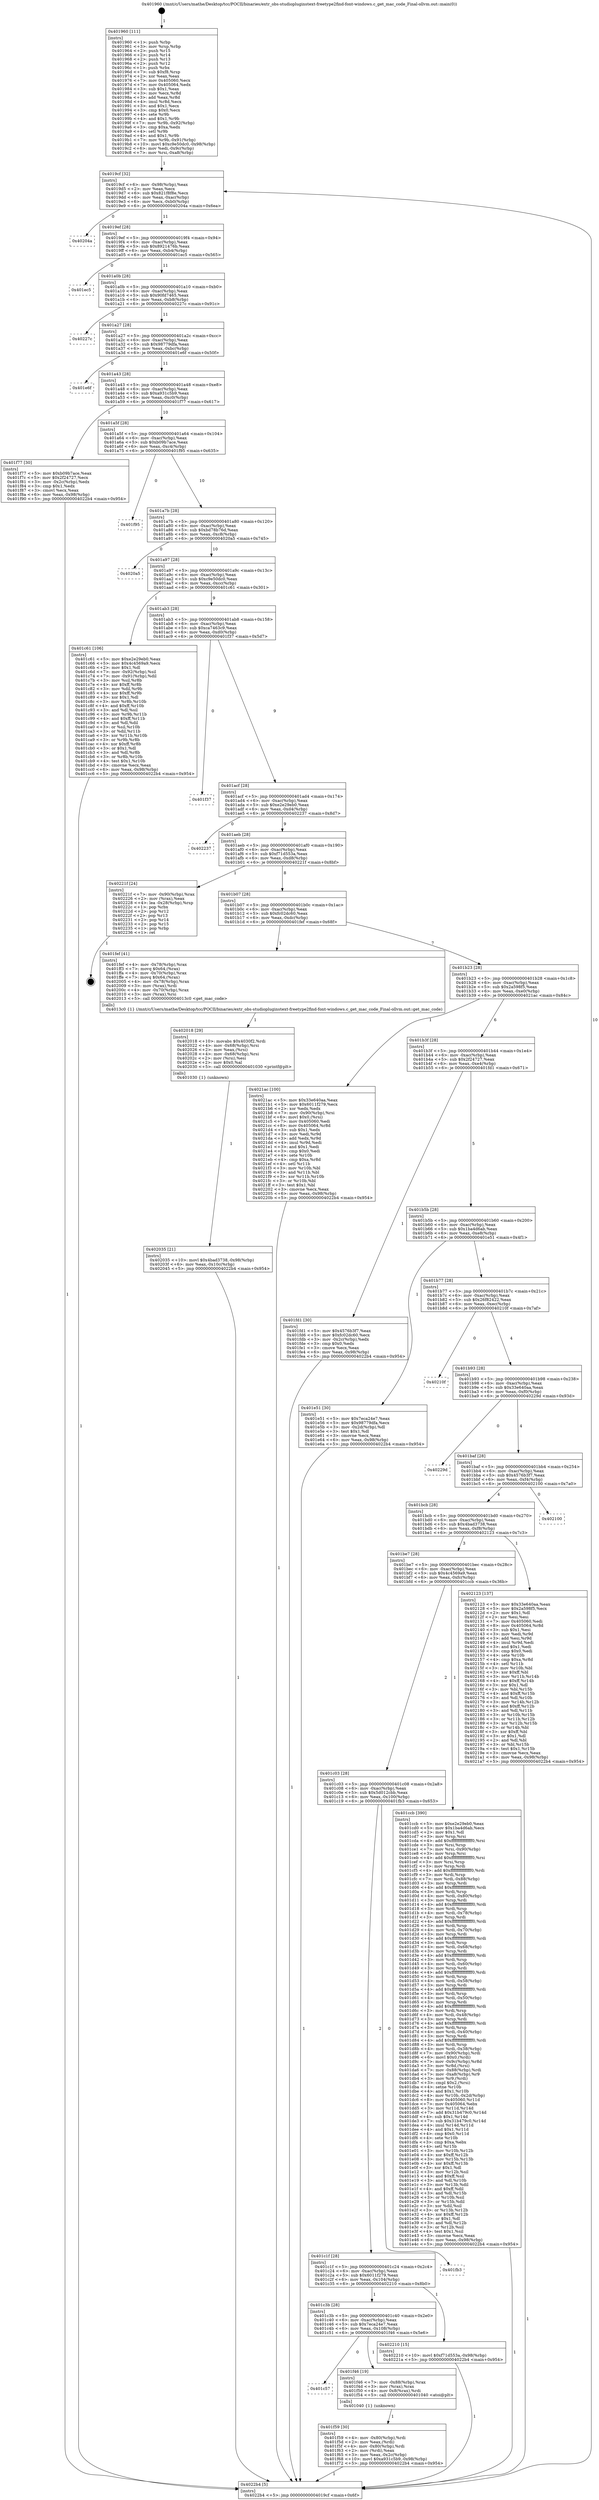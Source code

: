 digraph "0x401960" {
  label = "0x401960 (/mnt/c/Users/mathe/Desktop/tcc/POCII/binaries/extr_obs-studiopluginstext-freetype2find-font-windows.c_get_mac_code_Final-ollvm.out::main(0))"
  labelloc = "t"
  node[shape=record]

  Entry [label="",width=0.3,height=0.3,shape=circle,fillcolor=black,style=filled]
  "0x4019cf" [label="{
     0x4019cf [32]\l
     | [instrs]\l
     &nbsp;&nbsp;0x4019cf \<+6\>: mov -0x98(%rbp),%eax\l
     &nbsp;&nbsp;0x4019d5 \<+2\>: mov %eax,%ecx\l
     &nbsp;&nbsp;0x4019d7 \<+6\>: sub $0x821f8f8e,%ecx\l
     &nbsp;&nbsp;0x4019dd \<+6\>: mov %eax,-0xac(%rbp)\l
     &nbsp;&nbsp;0x4019e3 \<+6\>: mov %ecx,-0xb0(%rbp)\l
     &nbsp;&nbsp;0x4019e9 \<+6\>: je 000000000040204a \<main+0x6ea\>\l
  }"]
  "0x40204a" [label="{
     0x40204a\l
  }", style=dashed]
  "0x4019ef" [label="{
     0x4019ef [28]\l
     | [instrs]\l
     &nbsp;&nbsp;0x4019ef \<+5\>: jmp 00000000004019f4 \<main+0x94\>\l
     &nbsp;&nbsp;0x4019f4 \<+6\>: mov -0xac(%rbp),%eax\l
     &nbsp;&nbsp;0x4019fa \<+5\>: sub $0x8921476b,%eax\l
     &nbsp;&nbsp;0x4019ff \<+6\>: mov %eax,-0xb4(%rbp)\l
     &nbsp;&nbsp;0x401a05 \<+6\>: je 0000000000401ec5 \<main+0x565\>\l
  }"]
  Exit [label="",width=0.3,height=0.3,shape=circle,fillcolor=black,style=filled,peripheries=2]
  "0x401ec5" [label="{
     0x401ec5\l
  }", style=dashed]
  "0x401a0b" [label="{
     0x401a0b [28]\l
     | [instrs]\l
     &nbsp;&nbsp;0x401a0b \<+5\>: jmp 0000000000401a10 \<main+0xb0\>\l
     &nbsp;&nbsp;0x401a10 \<+6\>: mov -0xac(%rbp),%eax\l
     &nbsp;&nbsp;0x401a16 \<+5\>: sub $0x90fd7465,%eax\l
     &nbsp;&nbsp;0x401a1b \<+6\>: mov %eax,-0xb8(%rbp)\l
     &nbsp;&nbsp;0x401a21 \<+6\>: je 000000000040227c \<main+0x91c\>\l
  }"]
  "0x402035" [label="{
     0x402035 [21]\l
     | [instrs]\l
     &nbsp;&nbsp;0x402035 \<+10\>: movl $0x4bad3738,-0x98(%rbp)\l
     &nbsp;&nbsp;0x40203f \<+6\>: mov %eax,-0x10c(%rbp)\l
     &nbsp;&nbsp;0x402045 \<+5\>: jmp 00000000004022b4 \<main+0x954\>\l
  }"]
  "0x40227c" [label="{
     0x40227c\l
  }", style=dashed]
  "0x401a27" [label="{
     0x401a27 [28]\l
     | [instrs]\l
     &nbsp;&nbsp;0x401a27 \<+5\>: jmp 0000000000401a2c \<main+0xcc\>\l
     &nbsp;&nbsp;0x401a2c \<+6\>: mov -0xac(%rbp),%eax\l
     &nbsp;&nbsp;0x401a32 \<+5\>: sub $0x98779dfa,%eax\l
     &nbsp;&nbsp;0x401a37 \<+6\>: mov %eax,-0xbc(%rbp)\l
     &nbsp;&nbsp;0x401a3d \<+6\>: je 0000000000401e6f \<main+0x50f\>\l
  }"]
  "0x402018" [label="{
     0x402018 [29]\l
     | [instrs]\l
     &nbsp;&nbsp;0x402018 \<+10\>: movabs $0x4030f2,%rdi\l
     &nbsp;&nbsp;0x402022 \<+4\>: mov -0x68(%rbp),%rsi\l
     &nbsp;&nbsp;0x402026 \<+2\>: mov %eax,(%rsi)\l
     &nbsp;&nbsp;0x402028 \<+4\>: mov -0x68(%rbp),%rsi\l
     &nbsp;&nbsp;0x40202c \<+2\>: mov (%rsi),%esi\l
     &nbsp;&nbsp;0x40202e \<+2\>: mov $0x0,%al\l
     &nbsp;&nbsp;0x402030 \<+5\>: call 0000000000401030 \<printf@plt\>\l
     | [calls]\l
     &nbsp;&nbsp;0x401030 \{1\} (unknown)\l
  }"]
  "0x401e6f" [label="{
     0x401e6f\l
  }", style=dashed]
  "0x401a43" [label="{
     0x401a43 [28]\l
     | [instrs]\l
     &nbsp;&nbsp;0x401a43 \<+5\>: jmp 0000000000401a48 \<main+0xe8\>\l
     &nbsp;&nbsp;0x401a48 \<+6\>: mov -0xac(%rbp),%eax\l
     &nbsp;&nbsp;0x401a4e \<+5\>: sub $0xa931c5b9,%eax\l
     &nbsp;&nbsp;0x401a53 \<+6\>: mov %eax,-0xc0(%rbp)\l
     &nbsp;&nbsp;0x401a59 \<+6\>: je 0000000000401f77 \<main+0x617\>\l
  }"]
  "0x401f59" [label="{
     0x401f59 [30]\l
     | [instrs]\l
     &nbsp;&nbsp;0x401f59 \<+4\>: mov -0x80(%rbp),%rdi\l
     &nbsp;&nbsp;0x401f5d \<+2\>: mov %eax,(%rdi)\l
     &nbsp;&nbsp;0x401f5f \<+4\>: mov -0x80(%rbp),%rdi\l
     &nbsp;&nbsp;0x401f63 \<+2\>: mov (%rdi),%eax\l
     &nbsp;&nbsp;0x401f65 \<+3\>: mov %eax,-0x2c(%rbp)\l
     &nbsp;&nbsp;0x401f68 \<+10\>: movl $0xa931c5b9,-0x98(%rbp)\l
     &nbsp;&nbsp;0x401f72 \<+5\>: jmp 00000000004022b4 \<main+0x954\>\l
  }"]
  "0x401f77" [label="{
     0x401f77 [30]\l
     | [instrs]\l
     &nbsp;&nbsp;0x401f77 \<+5\>: mov $0xb09b7ace,%eax\l
     &nbsp;&nbsp;0x401f7c \<+5\>: mov $0x2f24727,%ecx\l
     &nbsp;&nbsp;0x401f81 \<+3\>: mov -0x2c(%rbp),%edx\l
     &nbsp;&nbsp;0x401f84 \<+3\>: cmp $0x1,%edx\l
     &nbsp;&nbsp;0x401f87 \<+3\>: cmovl %ecx,%eax\l
     &nbsp;&nbsp;0x401f8a \<+6\>: mov %eax,-0x98(%rbp)\l
     &nbsp;&nbsp;0x401f90 \<+5\>: jmp 00000000004022b4 \<main+0x954\>\l
  }"]
  "0x401a5f" [label="{
     0x401a5f [28]\l
     | [instrs]\l
     &nbsp;&nbsp;0x401a5f \<+5\>: jmp 0000000000401a64 \<main+0x104\>\l
     &nbsp;&nbsp;0x401a64 \<+6\>: mov -0xac(%rbp),%eax\l
     &nbsp;&nbsp;0x401a6a \<+5\>: sub $0xb09b7ace,%eax\l
     &nbsp;&nbsp;0x401a6f \<+6\>: mov %eax,-0xc4(%rbp)\l
     &nbsp;&nbsp;0x401a75 \<+6\>: je 0000000000401f95 \<main+0x635\>\l
  }"]
  "0x401c57" [label="{
     0x401c57\l
  }", style=dashed]
  "0x401f95" [label="{
     0x401f95\l
  }", style=dashed]
  "0x401a7b" [label="{
     0x401a7b [28]\l
     | [instrs]\l
     &nbsp;&nbsp;0x401a7b \<+5\>: jmp 0000000000401a80 \<main+0x120\>\l
     &nbsp;&nbsp;0x401a80 \<+6\>: mov -0xac(%rbp),%eax\l
     &nbsp;&nbsp;0x401a86 \<+5\>: sub $0xbd78b76d,%eax\l
     &nbsp;&nbsp;0x401a8b \<+6\>: mov %eax,-0xc8(%rbp)\l
     &nbsp;&nbsp;0x401a91 \<+6\>: je 00000000004020a5 \<main+0x745\>\l
  }"]
  "0x401f46" [label="{
     0x401f46 [19]\l
     | [instrs]\l
     &nbsp;&nbsp;0x401f46 \<+7\>: mov -0x88(%rbp),%rax\l
     &nbsp;&nbsp;0x401f4d \<+3\>: mov (%rax),%rax\l
     &nbsp;&nbsp;0x401f50 \<+4\>: mov 0x8(%rax),%rdi\l
     &nbsp;&nbsp;0x401f54 \<+5\>: call 0000000000401040 \<atoi@plt\>\l
     | [calls]\l
     &nbsp;&nbsp;0x401040 \{1\} (unknown)\l
  }"]
  "0x4020a5" [label="{
     0x4020a5\l
  }", style=dashed]
  "0x401a97" [label="{
     0x401a97 [28]\l
     | [instrs]\l
     &nbsp;&nbsp;0x401a97 \<+5\>: jmp 0000000000401a9c \<main+0x13c\>\l
     &nbsp;&nbsp;0x401a9c \<+6\>: mov -0xac(%rbp),%eax\l
     &nbsp;&nbsp;0x401aa2 \<+5\>: sub $0xc9e50dc0,%eax\l
     &nbsp;&nbsp;0x401aa7 \<+6\>: mov %eax,-0xcc(%rbp)\l
     &nbsp;&nbsp;0x401aad \<+6\>: je 0000000000401c61 \<main+0x301\>\l
  }"]
  "0x401c3b" [label="{
     0x401c3b [28]\l
     | [instrs]\l
     &nbsp;&nbsp;0x401c3b \<+5\>: jmp 0000000000401c40 \<main+0x2e0\>\l
     &nbsp;&nbsp;0x401c40 \<+6\>: mov -0xac(%rbp),%eax\l
     &nbsp;&nbsp;0x401c46 \<+5\>: sub $0x7eca24e7,%eax\l
     &nbsp;&nbsp;0x401c4b \<+6\>: mov %eax,-0x108(%rbp)\l
     &nbsp;&nbsp;0x401c51 \<+6\>: je 0000000000401f46 \<main+0x5e6\>\l
  }"]
  "0x401c61" [label="{
     0x401c61 [106]\l
     | [instrs]\l
     &nbsp;&nbsp;0x401c61 \<+5\>: mov $0xe2e29eb0,%eax\l
     &nbsp;&nbsp;0x401c66 \<+5\>: mov $0x4c4569a9,%ecx\l
     &nbsp;&nbsp;0x401c6b \<+2\>: mov $0x1,%dl\l
     &nbsp;&nbsp;0x401c6d \<+7\>: mov -0x92(%rbp),%sil\l
     &nbsp;&nbsp;0x401c74 \<+7\>: mov -0x91(%rbp),%dil\l
     &nbsp;&nbsp;0x401c7b \<+3\>: mov %sil,%r8b\l
     &nbsp;&nbsp;0x401c7e \<+4\>: xor $0xff,%r8b\l
     &nbsp;&nbsp;0x401c82 \<+3\>: mov %dil,%r9b\l
     &nbsp;&nbsp;0x401c85 \<+4\>: xor $0xff,%r9b\l
     &nbsp;&nbsp;0x401c89 \<+3\>: xor $0x1,%dl\l
     &nbsp;&nbsp;0x401c8c \<+3\>: mov %r8b,%r10b\l
     &nbsp;&nbsp;0x401c8f \<+4\>: and $0xff,%r10b\l
     &nbsp;&nbsp;0x401c93 \<+3\>: and %dl,%sil\l
     &nbsp;&nbsp;0x401c96 \<+3\>: mov %r9b,%r11b\l
     &nbsp;&nbsp;0x401c99 \<+4\>: and $0xff,%r11b\l
     &nbsp;&nbsp;0x401c9d \<+3\>: and %dl,%dil\l
     &nbsp;&nbsp;0x401ca0 \<+3\>: or %sil,%r10b\l
     &nbsp;&nbsp;0x401ca3 \<+3\>: or %dil,%r11b\l
     &nbsp;&nbsp;0x401ca6 \<+3\>: xor %r11b,%r10b\l
     &nbsp;&nbsp;0x401ca9 \<+3\>: or %r9b,%r8b\l
     &nbsp;&nbsp;0x401cac \<+4\>: xor $0xff,%r8b\l
     &nbsp;&nbsp;0x401cb0 \<+3\>: or $0x1,%dl\l
     &nbsp;&nbsp;0x401cb3 \<+3\>: and %dl,%r8b\l
     &nbsp;&nbsp;0x401cb6 \<+3\>: or %r8b,%r10b\l
     &nbsp;&nbsp;0x401cb9 \<+4\>: test $0x1,%r10b\l
     &nbsp;&nbsp;0x401cbd \<+3\>: cmovne %ecx,%eax\l
     &nbsp;&nbsp;0x401cc0 \<+6\>: mov %eax,-0x98(%rbp)\l
     &nbsp;&nbsp;0x401cc6 \<+5\>: jmp 00000000004022b4 \<main+0x954\>\l
  }"]
  "0x401ab3" [label="{
     0x401ab3 [28]\l
     | [instrs]\l
     &nbsp;&nbsp;0x401ab3 \<+5\>: jmp 0000000000401ab8 \<main+0x158\>\l
     &nbsp;&nbsp;0x401ab8 \<+6\>: mov -0xac(%rbp),%eax\l
     &nbsp;&nbsp;0x401abe \<+5\>: sub $0xca7463c9,%eax\l
     &nbsp;&nbsp;0x401ac3 \<+6\>: mov %eax,-0xd0(%rbp)\l
     &nbsp;&nbsp;0x401ac9 \<+6\>: je 0000000000401f37 \<main+0x5d7\>\l
  }"]
  "0x4022b4" [label="{
     0x4022b4 [5]\l
     | [instrs]\l
     &nbsp;&nbsp;0x4022b4 \<+5\>: jmp 00000000004019cf \<main+0x6f\>\l
  }"]
  "0x401960" [label="{
     0x401960 [111]\l
     | [instrs]\l
     &nbsp;&nbsp;0x401960 \<+1\>: push %rbp\l
     &nbsp;&nbsp;0x401961 \<+3\>: mov %rsp,%rbp\l
     &nbsp;&nbsp;0x401964 \<+2\>: push %r15\l
     &nbsp;&nbsp;0x401966 \<+2\>: push %r14\l
     &nbsp;&nbsp;0x401968 \<+2\>: push %r13\l
     &nbsp;&nbsp;0x40196a \<+2\>: push %r12\l
     &nbsp;&nbsp;0x40196c \<+1\>: push %rbx\l
     &nbsp;&nbsp;0x40196d \<+7\>: sub $0xf8,%rsp\l
     &nbsp;&nbsp;0x401974 \<+2\>: xor %eax,%eax\l
     &nbsp;&nbsp;0x401976 \<+7\>: mov 0x405060,%ecx\l
     &nbsp;&nbsp;0x40197d \<+7\>: mov 0x405064,%edx\l
     &nbsp;&nbsp;0x401984 \<+3\>: sub $0x1,%eax\l
     &nbsp;&nbsp;0x401987 \<+3\>: mov %ecx,%r8d\l
     &nbsp;&nbsp;0x40198a \<+3\>: add %eax,%r8d\l
     &nbsp;&nbsp;0x40198d \<+4\>: imul %r8d,%ecx\l
     &nbsp;&nbsp;0x401991 \<+3\>: and $0x1,%ecx\l
     &nbsp;&nbsp;0x401994 \<+3\>: cmp $0x0,%ecx\l
     &nbsp;&nbsp;0x401997 \<+4\>: sete %r9b\l
     &nbsp;&nbsp;0x40199b \<+4\>: and $0x1,%r9b\l
     &nbsp;&nbsp;0x40199f \<+7\>: mov %r9b,-0x92(%rbp)\l
     &nbsp;&nbsp;0x4019a6 \<+3\>: cmp $0xa,%edx\l
     &nbsp;&nbsp;0x4019a9 \<+4\>: setl %r9b\l
     &nbsp;&nbsp;0x4019ad \<+4\>: and $0x1,%r9b\l
     &nbsp;&nbsp;0x4019b1 \<+7\>: mov %r9b,-0x91(%rbp)\l
     &nbsp;&nbsp;0x4019b8 \<+10\>: movl $0xc9e50dc0,-0x98(%rbp)\l
     &nbsp;&nbsp;0x4019c2 \<+6\>: mov %edi,-0x9c(%rbp)\l
     &nbsp;&nbsp;0x4019c8 \<+7\>: mov %rsi,-0xa8(%rbp)\l
  }"]
  "0x402210" [label="{
     0x402210 [15]\l
     | [instrs]\l
     &nbsp;&nbsp;0x402210 \<+10\>: movl $0xf71d553a,-0x98(%rbp)\l
     &nbsp;&nbsp;0x40221a \<+5\>: jmp 00000000004022b4 \<main+0x954\>\l
  }"]
  "0x401f37" [label="{
     0x401f37\l
  }", style=dashed]
  "0x401acf" [label="{
     0x401acf [28]\l
     | [instrs]\l
     &nbsp;&nbsp;0x401acf \<+5\>: jmp 0000000000401ad4 \<main+0x174\>\l
     &nbsp;&nbsp;0x401ad4 \<+6\>: mov -0xac(%rbp),%eax\l
     &nbsp;&nbsp;0x401ada \<+5\>: sub $0xe2e29eb0,%eax\l
     &nbsp;&nbsp;0x401adf \<+6\>: mov %eax,-0xd4(%rbp)\l
     &nbsp;&nbsp;0x401ae5 \<+6\>: je 0000000000402237 \<main+0x8d7\>\l
  }"]
  "0x401c1f" [label="{
     0x401c1f [28]\l
     | [instrs]\l
     &nbsp;&nbsp;0x401c1f \<+5\>: jmp 0000000000401c24 \<main+0x2c4\>\l
     &nbsp;&nbsp;0x401c24 \<+6\>: mov -0xac(%rbp),%eax\l
     &nbsp;&nbsp;0x401c2a \<+5\>: sub $0x6011f279,%eax\l
     &nbsp;&nbsp;0x401c2f \<+6\>: mov %eax,-0x104(%rbp)\l
     &nbsp;&nbsp;0x401c35 \<+6\>: je 0000000000402210 \<main+0x8b0\>\l
  }"]
  "0x402237" [label="{
     0x402237\l
  }", style=dashed]
  "0x401aeb" [label="{
     0x401aeb [28]\l
     | [instrs]\l
     &nbsp;&nbsp;0x401aeb \<+5\>: jmp 0000000000401af0 \<main+0x190\>\l
     &nbsp;&nbsp;0x401af0 \<+6\>: mov -0xac(%rbp),%eax\l
     &nbsp;&nbsp;0x401af6 \<+5\>: sub $0xf71d553a,%eax\l
     &nbsp;&nbsp;0x401afb \<+6\>: mov %eax,-0xd8(%rbp)\l
     &nbsp;&nbsp;0x401b01 \<+6\>: je 000000000040221f \<main+0x8bf\>\l
  }"]
  "0x401fb3" [label="{
     0x401fb3\l
  }", style=dashed]
  "0x40221f" [label="{
     0x40221f [24]\l
     | [instrs]\l
     &nbsp;&nbsp;0x40221f \<+7\>: mov -0x90(%rbp),%rax\l
     &nbsp;&nbsp;0x402226 \<+2\>: mov (%rax),%eax\l
     &nbsp;&nbsp;0x402228 \<+4\>: lea -0x28(%rbp),%rsp\l
     &nbsp;&nbsp;0x40222c \<+1\>: pop %rbx\l
     &nbsp;&nbsp;0x40222d \<+2\>: pop %r12\l
     &nbsp;&nbsp;0x40222f \<+2\>: pop %r13\l
     &nbsp;&nbsp;0x402231 \<+2\>: pop %r14\l
     &nbsp;&nbsp;0x402233 \<+2\>: pop %r15\l
     &nbsp;&nbsp;0x402235 \<+1\>: pop %rbp\l
     &nbsp;&nbsp;0x402236 \<+1\>: ret\l
  }"]
  "0x401b07" [label="{
     0x401b07 [28]\l
     | [instrs]\l
     &nbsp;&nbsp;0x401b07 \<+5\>: jmp 0000000000401b0c \<main+0x1ac\>\l
     &nbsp;&nbsp;0x401b0c \<+6\>: mov -0xac(%rbp),%eax\l
     &nbsp;&nbsp;0x401b12 \<+5\>: sub $0xfc02dc60,%eax\l
     &nbsp;&nbsp;0x401b17 \<+6\>: mov %eax,-0xdc(%rbp)\l
     &nbsp;&nbsp;0x401b1d \<+6\>: je 0000000000401fef \<main+0x68f\>\l
  }"]
  "0x401c03" [label="{
     0x401c03 [28]\l
     | [instrs]\l
     &nbsp;&nbsp;0x401c03 \<+5\>: jmp 0000000000401c08 \<main+0x2a8\>\l
     &nbsp;&nbsp;0x401c08 \<+6\>: mov -0xac(%rbp),%eax\l
     &nbsp;&nbsp;0x401c0e \<+5\>: sub $0x5d012cbb,%eax\l
     &nbsp;&nbsp;0x401c13 \<+6\>: mov %eax,-0x100(%rbp)\l
     &nbsp;&nbsp;0x401c19 \<+6\>: je 0000000000401fb3 \<main+0x653\>\l
  }"]
  "0x401fef" [label="{
     0x401fef [41]\l
     | [instrs]\l
     &nbsp;&nbsp;0x401fef \<+4\>: mov -0x78(%rbp),%rax\l
     &nbsp;&nbsp;0x401ff3 \<+7\>: movq $0x64,(%rax)\l
     &nbsp;&nbsp;0x401ffa \<+4\>: mov -0x70(%rbp),%rax\l
     &nbsp;&nbsp;0x401ffe \<+7\>: movq $0x64,(%rax)\l
     &nbsp;&nbsp;0x402005 \<+4\>: mov -0x78(%rbp),%rax\l
     &nbsp;&nbsp;0x402009 \<+3\>: mov (%rax),%rdi\l
     &nbsp;&nbsp;0x40200c \<+4\>: mov -0x70(%rbp),%rax\l
     &nbsp;&nbsp;0x402010 \<+3\>: mov (%rax),%rsi\l
     &nbsp;&nbsp;0x402013 \<+5\>: call 00000000004013c0 \<get_mac_code\>\l
     | [calls]\l
     &nbsp;&nbsp;0x4013c0 \{1\} (/mnt/c/Users/mathe/Desktop/tcc/POCII/binaries/extr_obs-studiopluginstext-freetype2find-font-windows.c_get_mac_code_Final-ollvm.out::get_mac_code)\l
  }"]
  "0x401b23" [label="{
     0x401b23 [28]\l
     | [instrs]\l
     &nbsp;&nbsp;0x401b23 \<+5\>: jmp 0000000000401b28 \<main+0x1c8\>\l
     &nbsp;&nbsp;0x401b28 \<+6\>: mov -0xac(%rbp),%eax\l
     &nbsp;&nbsp;0x401b2e \<+5\>: sub $0x2a598f5,%eax\l
     &nbsp;&nbsp;0x401b33 \<+6\>: mov %eax,-0xe0(%rbp)\l
     &nbsp;&nbsp;0x401b39 \<+6\>: je 00000000004021ac \<main+0x84c\>\l
  }"]
  "0x401ccb" [label="{
     0x401ccb [390]\l
     | [instrs]\l
     &nbsp;&nbsp;0x401ccb \<+5\>: mov $0xe2e29eb0,%eax\l
     &nbsp;&nbsp;0x401cd0 \<+5\>: mov $0x1ba4d6ab,%ecx\l
     &nbsp;&nbsp;0x401cd5 \<+2\>: mov $0x1,%dl\l
     &nbsp;&nbsp;0x401cd7 \<+3\>: mov %rsp,%rsi\l
     &nbsp;&nbsp;0x401cda \<+4\>: add $0xfffffffffffffff0,%rsi\l
     &nbsp;&nbsp;0x401cde \<+3\>: mov %rsi,%rsp\l
     &nbsp;&nbsp;0x401ce1 \<+7\>: mov %rsi,-0x90(%rbp)\l
     &nbsp;&nbsp;0x401ce8 \<+3\>: mov %rsp,%rsi\l
     &nbsp;&nbsp;0x401ceb \<+4\>: add $0xfffffffffffffff0,%rsi\l
     &nbsp;&nbsp;0x401cef \<+3\>: mov %rsi,%rsp\l
     &nbsp;&nbsp;0x401cf2 \<+3\>: mov %rsp,%rdi\l
     &nbsp;&nbsp;0x401cf5 \<+4\>: add $0xfffffffffffffff0,%rdi\l
     &nbsp;&nbsp;0x401cf9 \<+3\>: mov %rdi,%rsp\l
     &nbsp;&nbsp;0x401cfc \<+7\>: mov %rdi,-0x88(%rbp)\l
     &nbsp;&nbsp;0x401d03 \<+3\>: mov %rsp,%rdi\l
     &nbsp;&nbsp;0x401d06 \<+4\>: add $0xfffffffffffffff0,%rdi\l
     &nbsp;&nbsp;0x401d0a \<+3\>: mov %rdi,%rsp\l
     &nbsp;&nbsp;0x401d0d \<+4\>: mov %rdi,-0x80(%rbp)\l
     &nbsp;&nbsp;0x401d11 \<+3\>: mov %rsp,%rdi\l
     &nbsp;&nbsp;0x401d14 \<+4\>: add $0xfffffffffffffff0,%rdi\l
     &nbsp;&nbsp;0x401d18 \<+3\>: mov %rdi,%rsp\l
     &nbsp;&nbsp;0x401d1b \<+4\>: mov %rdi,-0x78(%rbp)\l
     &nbsp;&nbsp;0x401d1f \<+3\>: mov %rsp,%rdi\l
     &nbsp;&nbsp;0x401d22 \<+4\>: add $0xfffffffffffffff0,%rdi\l
     &nbsp;&nbsp;0x401d26 \<+3\>: mov %rdi,%rsp\l
     &nbsp;&nbsp;0x401d29 \<+4\>: mov %rdi,-0x70(%rbp)\l
     &nbsp;&nbsp;0x401d2d \<+3\>: mov %rsp,%rdi\l
     &nbsp;&nbsp;0x401d30 \<+4\>: add $0xfffffffffffffff0,%rdi\l
     &nbsp;&nbsp;0x401d34 \<+3\>: mov %rdi,%rsp\l
     &nbsp;&nbsp;0x401d37 \<+4\>: mov %rdi,-0x68(%rbp)\l
     &nbsp;&nbsp;0x401d3b \<+3\>: mov %rsp,%rdi\l
     &nbsp;&nbsp;0x401d3e \<+4\>: add $0xfffffffffffffff0,%rdi\l
     &nbsp;&nbsp;0x401d42 \<+3\>: mov %rdi,%rsp\l
     &nbsp;&nbsp;0x401d45 \<+4\>: mov %rdi,-0x60(%rbp)\l
     &nbsp;&nbsp;0x401d49 \<+3\>: mov %rsp,%rdi\l
     &nbsp;&nbsp;0x401d4c \<+4\>: add $0xfffffffffffffff0,%rdi\l
     &nbsp;&nbsp;0x401d50 \<+3\>: mov %rdi,%rsp\l
     &nbsp;&nbsp;0x401d53 \<+4\>: mov %rdi,-0x58(%rbp)\l
     &nbsp;&nbsp;0x401d57 \<+3\>: mov %rsp,%rdi\l
     &nbsp;&nbsp;0x401d5a \<+4\>: add $0xfffffffffffffff0,%rdi\l
     &nbsp;&nbsp;0x401d5e \<+3\>: mov %rdi,%rsp\l
     &nbsp;&nbsp;0x401d61 \<+4\>: mov %rdi,-0x50(%rbp)\l
     &nbsp;&nbsp;0x401d65 \<+3\>: mov %rsp,%rdi\l
     &nbsp;&nbsp;0x401d68 \<+4\>: add $0xfffffffffffffff0,%rdi\l
     &nbsp;&nbsp;0x401d6c \<+3\>: mov %rdi,%rsp\l
     &nbsp;&nbsp;0x401d6f \<+4\>: mov %rdi,-0x48(%rbp)\l
     &nbsp;&nbsp;0x401d73 \<+3\>: mov %rsp,%rdi\l
     &nbsp;&nbsp;0x401d76 \<+4\>: add $0xfffffffffffffff0,%rdi\l
     &nbsp;&nbsp;0x401d7a \<+3\>: mov %rdi,%rsp\l
     &nbsp;&nbsp;0x401d7d \<+4\>: mov %rdi,-0x40(%rbp)\l
     &nbsp;&nbsp;0x401d81 \<+3\>: mov %rsp,%rdi\l
     &nbsp;&nbsp;0x401d84 \<+4\>: add $0xfffffffffffffff0,%rdi\l
     &nbsp;&nbsp;0x401d88 \<+3\>: mov %rdi,%rsp\l
     &nbsp;&nbsp;0x401d8b \<+4\>: mov %rdi,-0x38(%rbp)\l
     &nbsp;&nbsp;0x401d8f \<+7\>: mov -0x90(%rbp),%rdi\l
     &nbsp;&nbsp;0x401d96 \<+6\>: movl $0x0,(%rdi)\l
     &nbsp;&nbsp;0x401d9c \<+7\>: mov -0x9c(%rbp),%r8d\l
     &nbsp;&nbsp;0x401da3 \<+3\>: mov %r8d,(%rsi)\l
     &nbsp;&nbsp;0x401da6 \<+7\>: mov -0x88(%rbp),%rdi\l
     &nbsp;&nbsp;0x401dad \<+7\>: mov -0xa8(%rbp),%r9\l
     &nbsp;&nbsp;0x401db4 \<+3\>: mov %r9,(%rdi)\l
     &nbsp;&nbsp;0x401db7 \<+3\>: cmpl $0x2,(%rsi)\l
     &nbsp;&nbsp;0x401dba \<+4\>: setne %r10b\l
     &nbsp;&nbsp;0x401dbe \<+4\>: and $0x1,%r10b\l
     &nbsp;&nbsp;0x401dc2 \<+4\>: mov %r10b,-0x2d(%rbp)\l
     &nbsp;&nbsp;0x401dc6 \<+8\>: mov 0x405060,%r11d\l
     &nbsp;&nbsp;0x401dce \<+7\>: mov 0x405064,%ebx\l
     &nbsp;&nbsp;0x401dd5 \<+3\>: mov %r11d,%r14d\l
     &nbsp;&nbsp;0x401dd8 \<+7\>: add $0x31b479c0,%r14d\l
     &nbsp;&nbsp;0x401ddf \<+4\>: sub $0x1,%r14d\l
     &nbsp;&nbsp;0x401de3 \<+7\>: sub $0x31b479c0,%r14d\l
     &nbsp;&nbsp;0x401dea \<+4\>: imul %r14d,%r11d\l
     &nbsp;&nbsp;0x401dee \<+4\>: and $0x1,%r11d\l
     &nbsp;&nbsp;0x401df2 \<+4\>: cmp $0x0,%r11d\l
     &nbsp;&nbsp;0x401df6 \<+4\>: sete %r10b\l
     &nbsp;&nbsp;0x401dfa \<+3\>: cmp $0xa,%ebx\l
     &nbsp;&nbsp;0x401dfd \<+4\>: setl %r15b\l
     &nbsp;&nbsp;0x401e01 \<+3\>: mov %r10b,%r12b\l
     &nbsp;&nbsp;0x401e04 \<+4\>: xor $0xff,%r12b\l
     &nbsp;&nbsp;0x401e08 \<+3\>: mov %r15b,%r13b\l
     &nbsp;&nbsp;0x401e0b \<+4\>: xor $0xff,%r13b\l
     &nbsp;&nbsp;0x401e0f \<+3\>: xor $0x1,%dl\l
     &nbsp;&nbsp;0x401e12 \<+3\>: mov %r12b,%sil\l
     &nbsp;&nbsp;0x401e15 \<+4\>: and $0xff,%sil\l
     &nbsp;&nbsp;0x401e19 \<+3\>: and %dl,%r10b\l
     &nbsp;&nbsp;0x401e1c \<+3\>: mov %r13b,%dil\l
     &nbsp;&nbsp;0x401e1f \<+4\>: and $0xff,%dil\l
     &nbsp;&nbsp;0x401e23 \<+3\>: and %dl,%r15b\l
     &nbsp;&nbsp;0x401e26 \<+3\>: or %r10b,%sil\l
     &nbsp;&nbsp;0x401e29 \<+3\>: or %r15b,%dil\l
     &nbsp;&nbsp;0x401e2c \<+3\>: xor %dil,%sil\l
     &nbsp;&nbsp;0x401e2f \<+3\>: or %r13b,%r12b\l
     &nbsp;&nbsp;0x401e32 \<+4\>: xor $0xff,%r12b\l
     &nbsp;&nbsp;0x401e36 \<+3\>: or $0x1,%dl\l
     &nbsp;&nbsp;0x401e39 \<+3\>: and %dl,%r12b\l
     &nbsp;&nbsp;0x401e3c \<+3\>: or %r12b,%sil\l
     &nbsp;&nbsp;0x401e3f \<+4\>: test $0x1,%sil\l
     &nbsp;&nbsp;0x401e43 \<+3\>: cmovne %ecx,%eax\l
     &nbsp;&nbsp;0x401e46 \<+6\>: mov %eax,-0x98(%rbp)\l
     &nbsp;&nbsp;0x401e4c \<+5\>: jmp 00000000004022b4 \<main+0x954\>\l
  }"]
  "0x4021ac" [label="{
     0x4021ac [100]\l
     | [instrs]\l
     &nbsp;&nbsp;0x4021ac \<+5\>: mov $0x33e640aa,%eax\l
     &nbsp;&nbsp;0x4021b1 \<+5\>: mov $0x6011f279,%ecx\l
     &nbsp;&nbsp;0x4021b6 \<+2\>: xor %edx,%edx\l
     &nbsp;&nbsp;0x4021b8 \<+7\>: mov -0x90(%rbp),%rsi\l
     &nbsp;&nbsp;0x4021bf \<+6\>: movl $0x0,(%rsi)\l
     &nbsp;&nbsp;0x4021c5 \<+7\>: mov 0x405060,%edi\l
     &nbsp;&nbsp;0x4021cc \<+8\>: mov 0x405064,%r8d\l
     &nbsp;&nbsp;0x4021d4 \<+3\>: sub $0x1,%edx\l
     &nbsp;&nbsp;0x4021d7 \<+3\>: mov %edi,%r9d\l
     &nbsp;&nbsp;0x4021da \<+3\>: add %edx,%r9d\l
     &nbsp;&nbsp;0x4021dd \<+4\>: imul %r9d,%edi\l
     &nbsp;&nbsp;0x4021e1 \<+3\>: and $0x1,%edi\l
     &nbsp;&nbsp;0x4021e4 \<+3\>: cmp $0x0,%edi\l
     &nbsp;&nbsp;0x4021e7 \<+4\>: sete %r10b\l
     &nbsp;&nbsp;0x4021eb \<+4\>: cmp $0xa,%r8d\l
     &nbsp;&nbsp;0x4021ef \<+4\>: setl %r11b\l
     &nbsp;&nbsp;0x4021f3 \<+3\>: mov %r10b,%bl\l
     &nbsp;&nbsp;0x4021f6 \<+3\>: and %r11b,%bl\l
     &nbsp;&nbsp;0x4021f9 \<+3\>: xor %r11b,%r10b\l
     &nbsp;&nbsp;0x4021fc \<+3\>: or %r10b,%bl\l
     &nbsp;&nbsp;0x4021ff \<+3\>: test $0x1,%bl\l
     &nbsp;&nbsp;0x402202 \<+3\>: cmovne %ecx,%eax\l
     &nbsp;&nbsp;0x402205 \<+6\>: mov %eax,-0x98(%rbp)\l
     &nbsp;&nbsp;0x40220b \<+5\>: jmp 00000000004022b4 \<main+0x954\>\l
  }"]
  "0x401b3f" [label="{
     0x401b3f [28]\l
     | [instrs]\l
     &nbsp;&nbsp;0x401b3f \<+5\>: jmp 0000000000401b44 \<main+0x1e4\>\l
     &nbsp;&nbsp;0x401b44 \<+6\>: mov -0xac(%rbp),%eax\l
     &nbsp;&nbsp;0x401b4a \<+5\>: sub $0x2f24727,%eax\l
     &nbsp;&nbsp;0x401b4f \<+6\>: mov %eax,-0xe4(%rbp)\l
     &nbsp;&nbsp;0x401b55 \<+6\>: je 0000000000401fd1 \<main+0x671\>\l
  }"]
  "0x401be7" [label="{
     0x401be7 [28]\l
     | [instrs]\l
     &nbsp;&nbsp;0x401be7 \<+5\>: jmp 0000000000401bec \<main+0x28c\>\l
     &nbsp;&nbsp;0x401bec \<+6\>: mov -0xac(%rbp),%eax\l
     &nbsp;&nbsp;0x401bf2 \<+5\>: sub $0x4c4569a9,%eax\l
     &nbsp;&nbsp;0x401bf7 \<+6\>: mov %eax,-0xfc(%rbp)\l
     &nbsp;&nbsp;0x401bfd \<+6\>: je 0000000000401ccb \<main+0x36b\>\l
  }"]
  "0x401fd1" [label="{
     0x401fd1 [30]\l
     | [instrs]\l
     &nbsp;&nbsp;0x401fd1 \<+5\>: mov $0x4576b3f7,%eax\l
     &nbsp;&nbsp;0x401fd6 \<+5\>: mov $0xfc02dc60,%ecx\l
     &nbsp;&nbsp;0x401fdb \<+3\>: mov -0x2c(%rbp),%edx\l
     &nbsp;&nbsp;0x401fde \<+3\>: cmp $0x0,%edx\l
     &nbsp;&nbsp;0x401fe1 \<+3\>: cmove %ecx,%eax\l
     &nbsp;&nbsp;0x401fe4 \<+6\>: mov %eax,-0x98(%rbp)\l
     &nbsp;&nbsp;0x401fea \<+5\>: jmp 00000000004022b4 \<main+0x954\>\l
  }"]
  "0x401b5b" [label="{
     0x401b5b [28]\l
     | [instrs]\l
     &nbsp;&nbsp;0x401b5b \<+5\>: jmp 0000000000401b60 \<main+0x200\>\l
     &nbsp;&nbsp;0x401b60 \<+6\>: mov -0xac(%rbp),%eax\l
     &nbsp;&nbsp;0x401b66 \<+5\>: sub $0x1ba4d6ab,%eax\l
     &nbsp;&nbsp;0x401b6b \<+6\>: mov %eax,-0xe8(%rbp)\l
     &nbsp;&nbsp;0x401b71 \<+6\>: je 0000000000401e51 \<main+0x4f1\>\l
  }"]
  "0x402123" [label="{
     0x402123 [137]\l
     | [instrs]\l
     &nbsp;&nbsp;0x402123 \<+5\>: mov $0x33e640aa,%eax\l
     &nbsp;&nbsp;0x402128 \<+5\>: mov $0x2a598f5,%ecx\l
     &nbsp;&nbsp;0x40212d \<+2\>: mov $0x1,%dl\l
     &nbsp;&nbsp;0x40212f \<+2\>: xor %esi,%esi\l
     &nbsp;&nbsp;0x402131 \<+7\>: mov 0x405060,%edi\l
     &nbsp;&nbsp;0x402138 \<+8\>: mov 0x405064,%r8d\l
     &nbsp;&nbsp;0x402140 \<+3\>: sub $0x1,%esi\l
     &nbsp;&nbsp;0x402143 \<+3\>: mov %edi,%r9d\l
     &nbsp;&nbsp;0x402146 \<+3\>: add %esi,%r9d\l
     &nbsp;&nbsp;0x402149 \<+4\>: imul %r9d,%edi\l
     &nbsp;&nbsp;0x40214d \<+3\>: and $0x1,%edi\l
     &nbsp;&nbsp;0x402150 \<+3\>: cmp $0x0,%edi\l
     &nbsp;&nbsp;0x402153 \<+4\>: sete %r10b\l
     &nbsp;&nbsp;0x402157 \<+4\>: cmp $0xa,%r8d\l
     &nbsp;&nbsp;0x40215b \<+4\>: setl %r11b\l
     &nbsp;&nbsp;0x40215f \<+3\>: mov %r10b,%bl\l
     &nbsp;&nbsp;0x402162 \<+3\>: xor $0xff,%bl\l
     &nbsp;&nbsp;0x402165 \<+3\>: mov %r11b,%r14b\l
     &nbsp;&nbsp;0x402168 \<+4\>: xor $0xff,%r14b\l
     &nbsp;&nbsp;0x40216c \<+3\>: xor $0x1,%dl\l
     &nbsp;&nbsp;0x40216f \<+3\>: mov %bl,%r15b\l
     &nbsp;&nbsp;0x402172 \<+4\>: and $0xff,%r15b\l
     &nbsp;&nbsp;0x402176 \<+3\>: and %dl,%r10b\l
     &nbsp;&nbsp;0x402179 \<+3\>: mov %r14b,%r12b\l
     &nbsp;&nbsp;0x40217c \<+4\>: and $0xff,%r12b\l
     &nbsp;&nbsp;0x402180 \<+3\>: and %dl,%r11b\l
     &nbsp;&nbsp;0x402183 \<+3\>: or %r10b,%r15b\l
     &nbsp;&nbsp;0x402186 \<+3\>: or %r11b,%r12b\l
     &nbsp;&nbsp;0x402189 \<+3\>: xor %r12b,%r15b\l
     &nbsp;&nbsp;0x40218c \<+3\>: or %r14b,%bl\l
     &nbsp;&nbsp;0x40218f \<+3\>: xor $0xff,%bl\l
     &nbsp;&nbsp;0x402192 \<+3\>: or $0x1,%dl\l
     &nbsp;&nbsp;0x402195 \<+2\>: and %dl,%bl\l
     &nbsp;&nbsp;0x402197 \<+3\>: or %bl,%r15b\l
     &nbsp;&nbsp;0x40219a \<+4\>: test $0x1,%r15b\l
     &nbsp;&nbsp;0x40219e \<+3\>: cmovne %ecx,%eax\l
     &nbsp;&nbsp;0x4021a1 \<+6\>: mov %eax,-0x98(%rbp)\l
     &nbsp;&nbsp;0x4021a7 \<+5\>: jmp 00000000004022b4 \<main+0x954\>\l
  }"]
  "0x401e51" [label="{
     0x401e51 [30]\l
     | [instrs]\l
     &nbsp;&nbsp;0x401e51 \<+5\>: mov $0x7eca24e7,%eax\l
     &nbsp;&nbsp;0x401e56 \<+5\>: mov $0x98779dfa,%ecx\l
     &nbsp;&nbsp;0x401e5b \<+3\>: mov -0x2d(%rbp),%dl\l
     &nbsp;&nbsp;0x401e5e \<+3\>: test $0x1,%dl\l
     &nbsp;&nbsp;0x401e61 \<+3\>: cmovne %ecx,%eax\l
     &nbsp;&nbsp;0x401e64 \<+6\>: mov %eax,-0x98(%rbp)\l
     &nbsp;&nbsp;0x401e6a \<+5\>: jmp 00000000004022b4 \<main+0x954\>\l
  }"]
  "0x401b77" [label="{
     0x401b77 [28]\l
     | [instrs]\l
     &nbsp;&nbsp;0x401b77 \<+5\>: jmp 0000000000401b7c \<main+0x21c\>\l
     &nbsp;&nbsp;0x401b7c \<+6\>: mov -0xac(%rbp),%eax\l
     &nbsp;&nbsp;0x401b82 \<+5\>: sub $0x26f82422,%eax\l
     &nbsp;&nbsp;0x401b87 \<+6\>: mov %eax,-0xec(%rbp)\l
     &nbsp;&nbsp;0x401b8d \<+6\>: je 000000000040210f \<main+0x7af\>\l
  }"]
  "0x401bcb" [label="{
     0x401bcb [28]\l
     | [instrs]\l
     &nbsp;&nbsp;0x401bcb \<+5\>: jmp 0000000000401bd0 \<main+0x270\>\l
     &nbsp;&nbsp;0x401bd0 \<+6\>: mov -0xac(%rbp),%eax\l
     &nbsp;&nbsp;0x401bd6 \<+5\>: sub $0x4bad3738,%eax\l
     &nbsp;&nbsp;0x401bdb \<+6\>: mov %eax,-0xf8(%rbp)\l
     &nbsp;&nbsp;0x401be1 \<+6\>: je 0000000000402123 \<main+0x7c3\>\l
  }"]
  "0x40210f" [label="{
     0x40210f\l
  }", style=dashed]
  "0x401b93" [label="{
     0x401b93 [28]\l
     | [instrs]\l
     &nbsp;&nbsp;0x401b93 \<+5\>: jmp 0000000000401b98 \<main+0x238\>\l
     &nbsp;&nbsp;0x401b98 \<+6\>: mov -0xac(%rbp),%eax\l
     &nbsp;&nbsp;0x401b9e \<+5\>: sub $0x33e640aa,%eax\l
     &nbsp;&nbsp;0x401ba3 \<+6\>: mov %eax,-0xf0(%rbp)\l
     &nbsp;&nbsp;0x401ba9 \<+6\>: je 000000000040229d \<main+0x93d\>\l
  }"]
  "0x402100" [label="{
     0x402100\l
  }", style=dashed]
  "0x40229d" [label="{
     0x40229d\l
  }", style=dashed]
  "0x401baf" [label="{
     0x401baf [28]\l
     | [instrs]\l
     &nbsp;&nbsp;0x401baf \<+5\>: jmp 0000000000401bb4 \<main+0x254\>\l
     &nbsp;&nbsp;0x401bb4 \<+6\>: mov -0xac(%rbp),%eax\l
     &nbsp;&nbsp;0x401bba \<+5\>: sub $0x4576b3f7,%eax\l
     &nbsp;&nbsp;0x401bbf \<+6\>: mov %eax,-0xf4(%rbp)\l
     &nbsp;&nbsp;0x401bc5 \<+6\>: je 0000000000402100 \<main+0x7a0\>\l
  }"]
  Entry -> "0x401960" [label=" 1"]
  "0x4019cf" -> "0x40204a" [label=" 0"]
  "0x4019cf" -> "0x4019ef" [label=" 11"]
  "0x40221f" -> Exit [label=" 1"]
  "0x4019ef" -> "0x401ec5" [label=" 0"]
  "0x4019ef" -> "0x401a0b" [label=" 11"]
  "0x402210" -> "0x4022b4" [label=" 1"]
  "0x401a0b" -> "0x40227c" [label=" 0"]
  "0x401a0b" -> "0x401a27" [label=" 11"]
  "0x4021ac" -> "0x4022b4" [label=" 1"]
  "0x401a27" -> "0x401e6f" [label=" 0"]
  "0x401a27" -> "0x401a43" [label=" 11"]
  "0x402123" -> "0x4022b4" [label=" 1"]
  "0x401a43" -> "0x401f77" [label=" 1"]
  "0x401a43" -> "0x401a5f" [label=" 10"]
  "0x402035" -> "0x4022b4" [label=" 1"]
  "0x401a5f" -> "0x401f95" [label=" 0"]
  "0x401a5f" -> "0x401a7b" [label=" 10"]
  "0x402018" -> "0x402035" [label=" 1"]
  "0x401a7b" -> "0x4020a5" [label=" 0"]
  "0x401a7b" -> "0x401a97" [label=" 10"]
  "0x401fef" -> "0x402018" [label=" 1"]
  "0x401a97" -> "0x401c61" [label=" 1"]
  "0x401a97" -> "0x401ab3" [label=" 9"]
  "0x401c61" -> "0x4022b4" [label=" 1"]
  "0x401960" -> "0x4019cf" [label=" 1"]
  "0x4022b4" -> "0x4019cf" [label=" 10"]
  "0x401f77" -> "0x4022b4" [label=" 1"]
  "0x401ab3" -> "0x401f37" [label=" 0"]
  "0x401ab3" -> "0x401acf" [label=" 9"]
  "0x401f59" -> "0x4022b4" [label=" 1"]
  "0x401acf" -> "0x402237" [label=" 0"]
  "0x401acf" -> "0x401aeb" [label=" 9"]
  "0x401c3b" -> "0x401c57" [label=" 0"]
  "0x401aeb" -> "0x40221f" [label=" 1"]
  "0x401aeb" -> "0x401b07" [label=" 8"]
  "0x401c3b" -> "0x401f46" [label=" 1"]
  "0x401b07" -> "0x401fef" [label=" 1"]
  "0x401b07" -> "0x401b23" [label=" 7"]
  "0x401c1f" -> "0x402210" [label=" 1"]
  "0x401b23" -> "0x4021ac" [label=" 1"]
  "0x401b23" -> "0x401b3f" [label=" 6"]
  "0x401f46" -> "0x401f59" [label=" 1"]
  "0x401b3f" -> "0x401fd1" [label=" 1"]
  "0x401b3f" -> "0x401b5b" [label=" 5"]
  "0x401c03" -> "0x401fb3" [label=" 0"]
  "0x401b5b" -> "0x401e51" [label=" 1"]
  "0x401b5b" -> "0x401b77" [label=" 4"]
  "0x401fd1" -> "0x4022b4" [label=" 1"]
  "0x401b77" -> "0x40210f" [label=" 0"]
  "0x401b77" -> "0x401b93" [label=" 4"]
  "0x401ccb" -> "0x4022b4" [label=" 1"]
  "0x401b93" -> "0x40229d" [label=" 0"]
  "0x401b93" -> "0x401baf" [label=" 4"]
  "0x401c1f" -> "0x401c3b" [label=" 1"]
  "0x401baf" -> "0x402100" [label=" 0"]
  "0x401baf" -> "0x401bcb" [label=" 4"]
  "0x401e51" -> "0x4022b4" [label=" 1"]
  "0x401bcb" -> "0x402123" [label=" 1"]
  "0x401bcb" -> "0x401be7" [label=" 3"]
  "0x401c03" -> "0x401c1f" [label=" 2"]
  "0x401be7" -> "0x401ccb" [label=" 1"]
  "0x401be7" -> "0x401c03" [label=" 2"]
}
